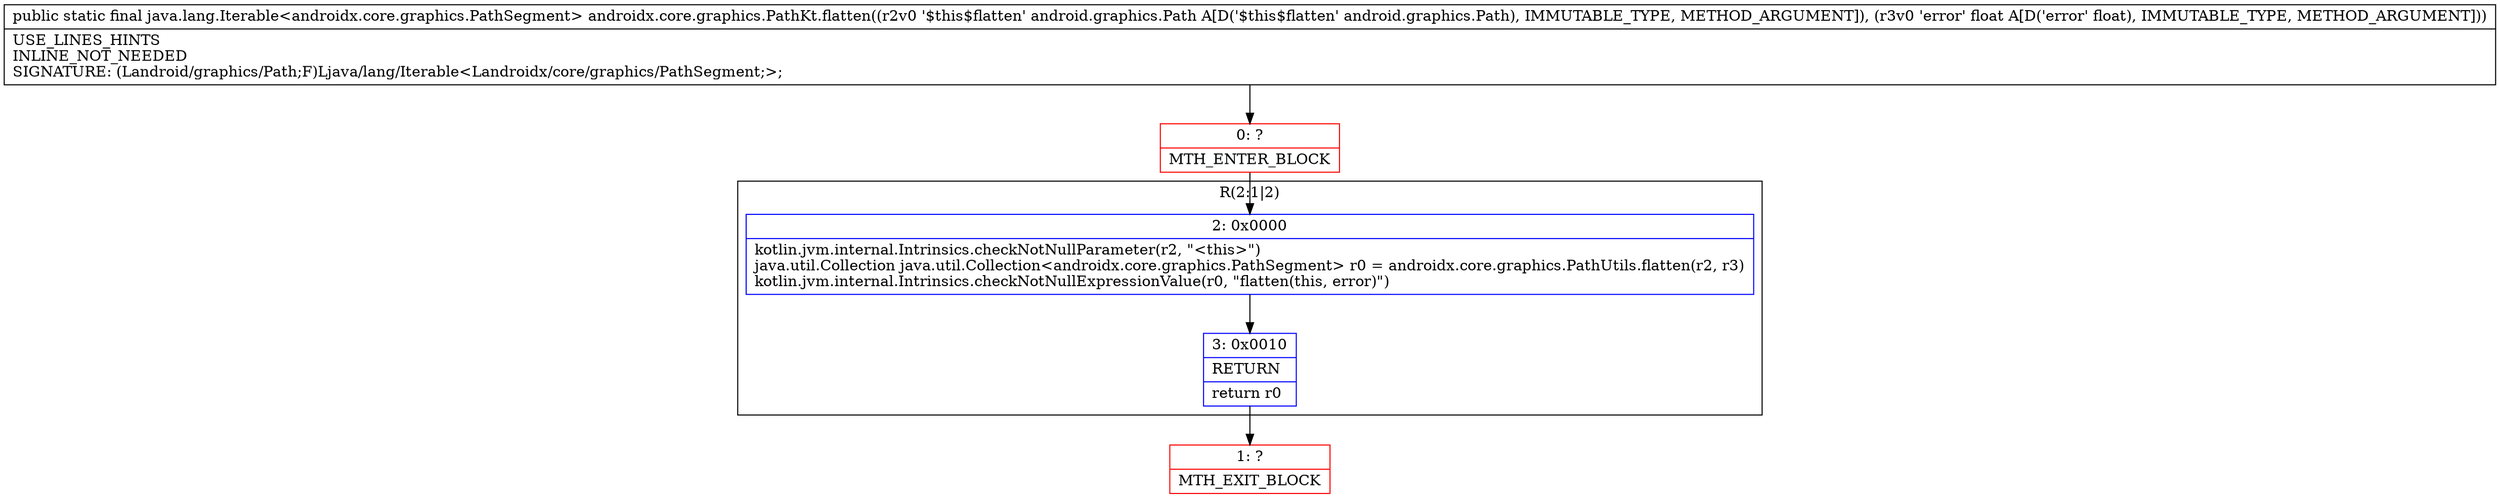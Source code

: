 digraph "CFG forandroidx.core.graphics.PathKt.flatten(Landroid\/graphics\/Path;F)Ljava\/lang\/Iterable;" {
subgraph cluster_Region_94864744 {
label = "R(2:1|2)";
node [shape=record,color=blue];
Node_2 [shape=record,label="{2\:\ 0x0000|kotlin.jvm.internal.Intrinsics.checkNotNullParameter(r2, \"\<this\>\")\ljava.util.Collection java.util.Collection\<androidx.core.graphics.PathSegment\> r0 = androidx.core.graphics.PathUtils.flatten(r2, r3)\lkotlin.jvm.internal.Intrinsics.checkNotNullExpressionValue(r0, \"flatten(this, error)\")\l}"];
Node_3 [shape=record,label="{3\:\ 0x0010|RETURN\l|return r0\l}"];
}
Node_0 [shape=record,color=red,label="{0\:\ ?|MTH_ENTER_BLOCK\l}"];
Node_1 [shape=record,color=red,label="{1\:\ ?|MTH_EXIT_BLOCK\l}"];
MethodNode[shape=record,label="{public static final java.lang.Iterable\<androidx.core.graphics.PathSegment\> androidx.core.graphics.PathKt.flatten((r2v0 '$this$flatten' android.graphics.Path A[D('$this$flatten' android.graphics.Path), IMMUTABLE_TYPE, METHOD_ARGUMENT]), (r3v0 'error' float A[D('error' float), IMMUTABLE_TYPE, METHOD_ARGUMENT]))  | USE_LINES_HINTS\lINLINE_NOT_NEEDED\lSIGNATURE: (Landroid\/graphics\/Path;F)Ljava\/lang\/Iterable\<Landroidx\/core\/graphics\/PathSegment;\>;\l}"];
MethodNode -> Node_0;Node_2 -> Node_3;
Node_3 -> Node_1;
Node_0 -> Node_2;
}

